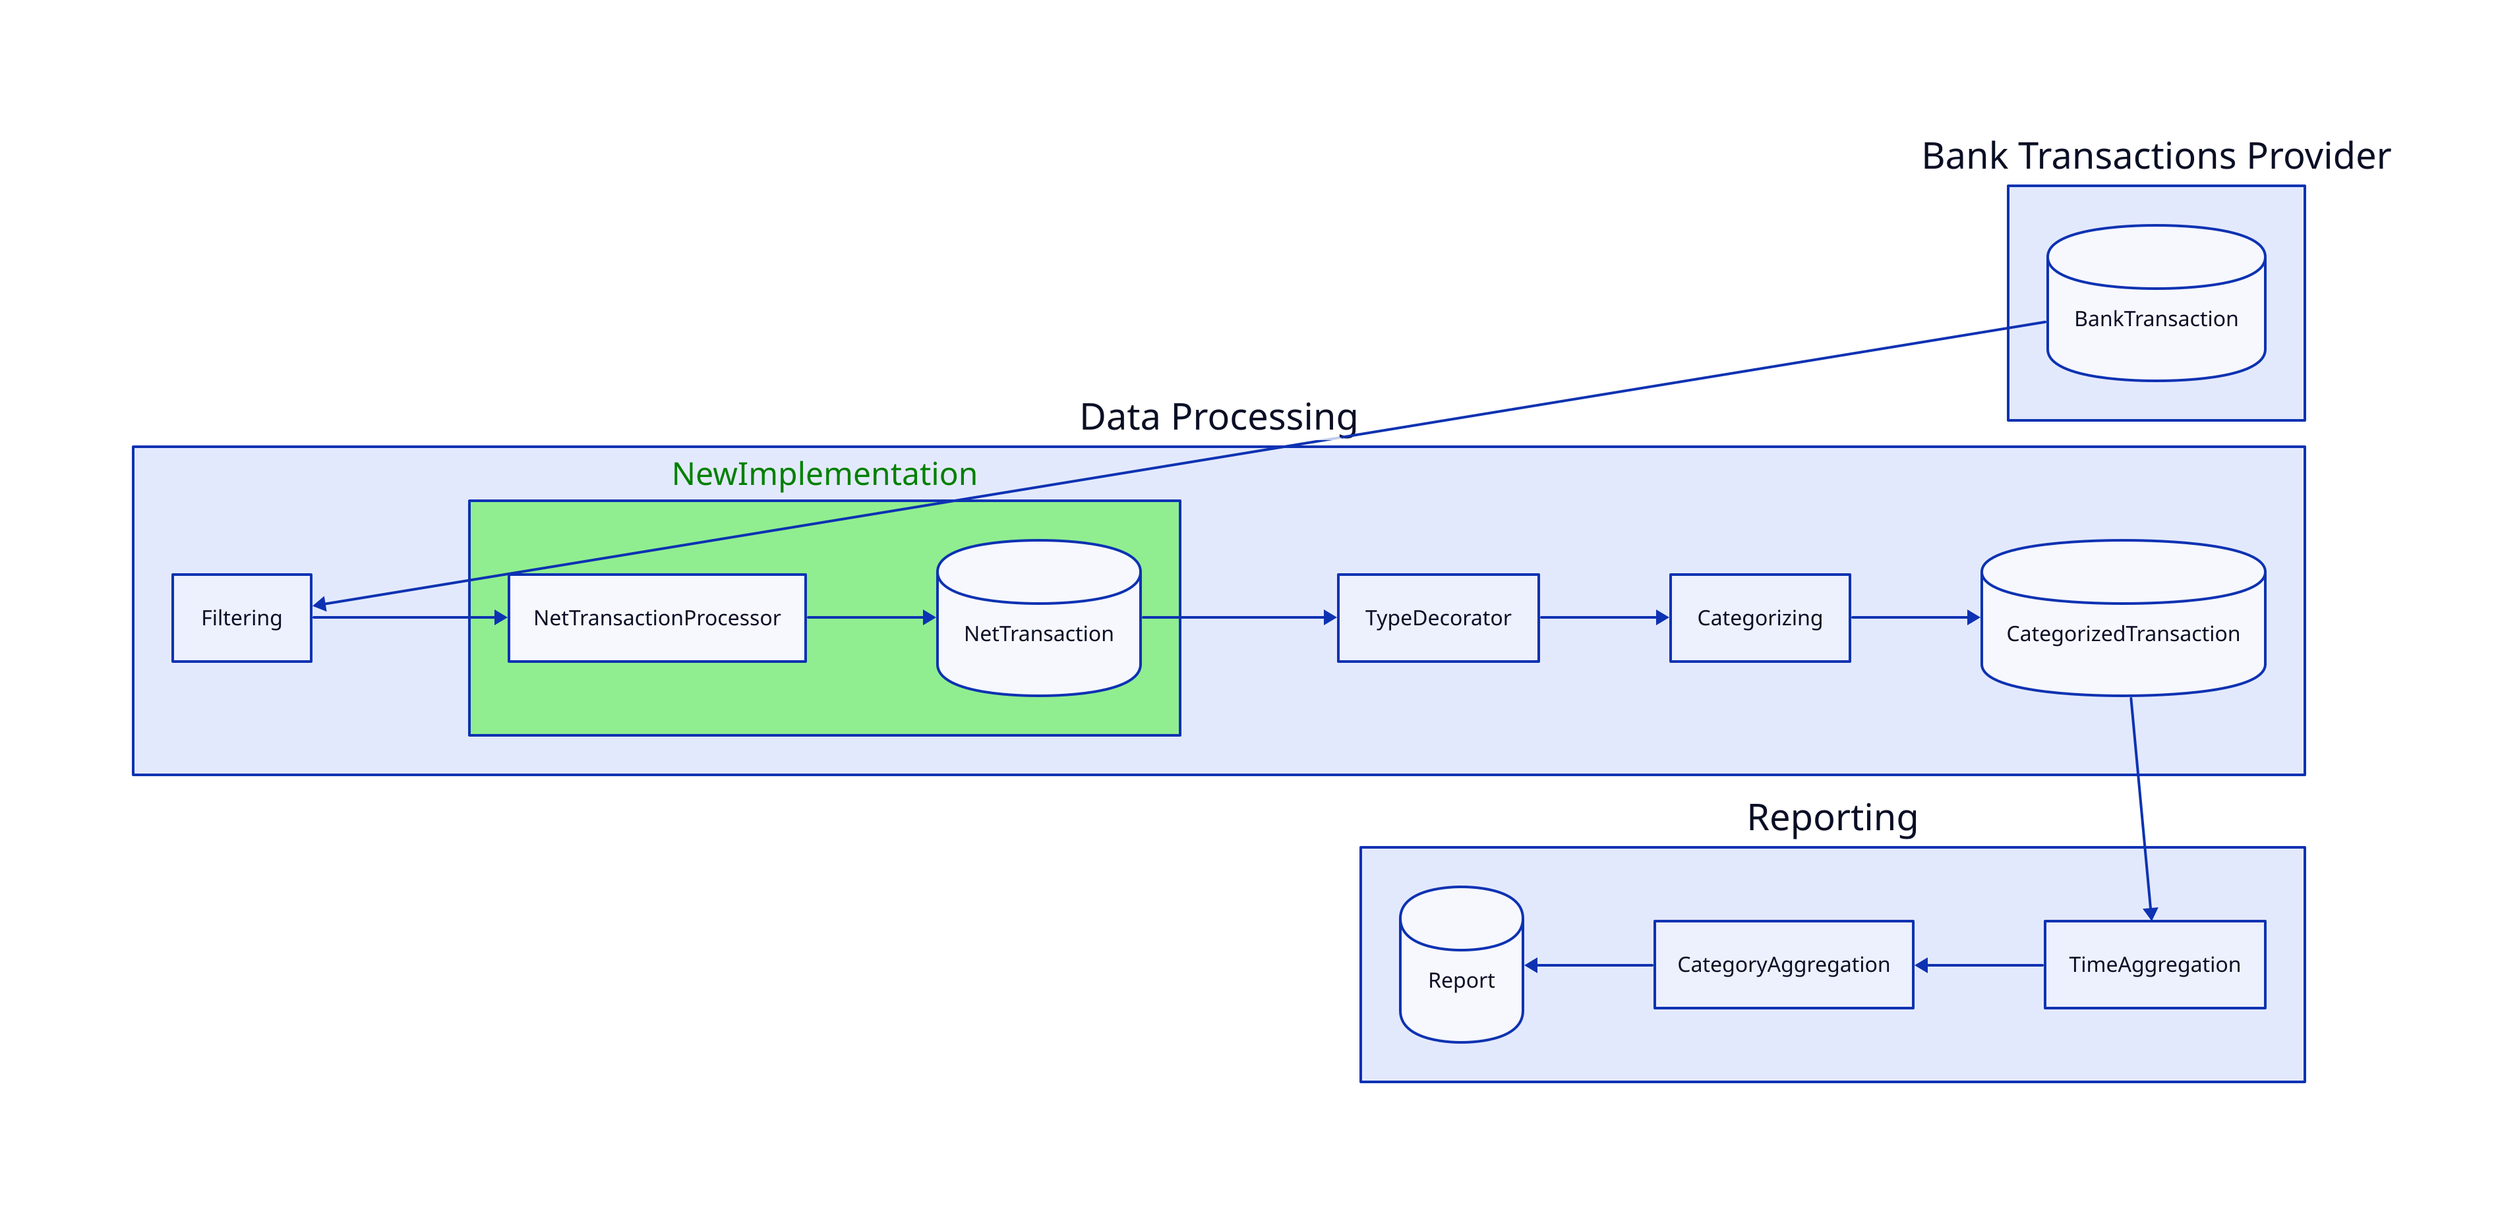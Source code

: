 direction: right
BankProvider: {
  near: top-left
  label: Bank Transactions Provider
  BankTransaction: {shape: cylinder}
}

DataProcessing: {
  direction: right
  near: center-left
  label: Data Processing
  NewImplementation: {
    style: {
      fill: lightgreen
      font-color: green
    }
    NetTransaction: {shape: cylinder}
    NetTransactionProcessor -> NetTransaction
  }
  CategorizedTransaction: {shape: cylinder}

  _.BankProvider.BankTransaction -> Filtering
  Filtering -> NewImplementation.NetTransactionProcessor
  NewImplementation.NetTransaction -> TypeDecorator
  TypeDecorator -> Categorizing
  Categorizing -> CategorizedTransaction
}

Reporting: {
  near: bottom-left
  direction: left
  TimeAggregation
  CategoryAggregation
  Report: {shape: cylinder}

  _.DataProcessing.CategorizedTransaction -> TimeAggregation
  TimeAggregation -> CategoryAggregation
  CategoryAggregation -> Report
}
